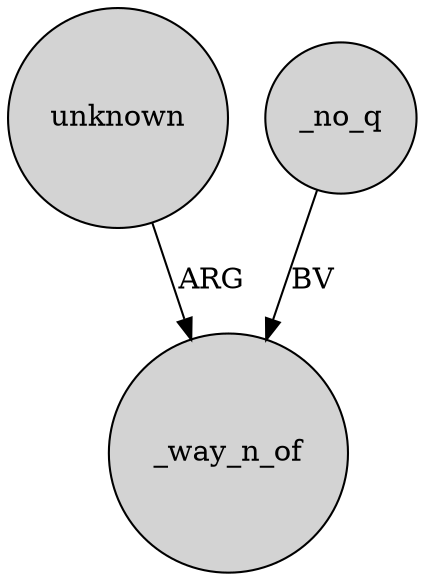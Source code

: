 digraph {
	node [shape=circle style=filled]
	unknown -> _way_n_of [label=ARG]
	_no_q -> _way_n_of [label=BV]
}
